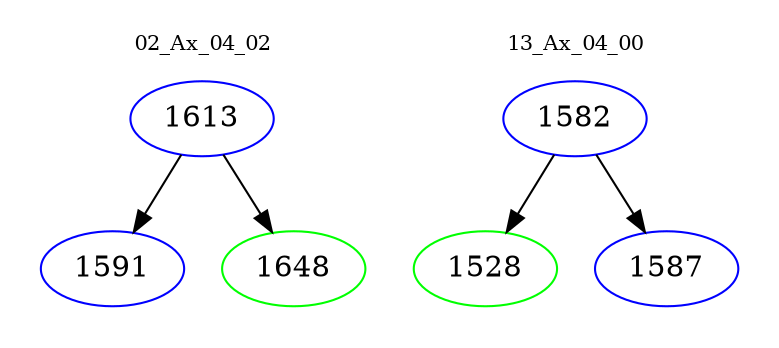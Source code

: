 digraph{
subgraph cluster_0 {
color = white
label = "02_Ax_04_02";
fontsize=10;
T0_1613 [label="1613", color="blue"]
T0_1613 -> T0_1591 [color="black"]
T0_1591 [label="1591", color="blue"]
T0_1613 -> T0_1648 [color="black"]
T0_1648 [label="1648", color="green"]
}
subgraph cluster_1 {
color = white
label = "13_Ax_04_00";
fontsize=10;
T1_1582 [label="1582", color="blue"]
T1_1582 -> T1_1528 [color="black"]
T1_1528 [label="1528", color="green"]
T1_1582 -> T1_1587 [color="black"]
T1_1587 [label="1587", color="blue"]
}
}
